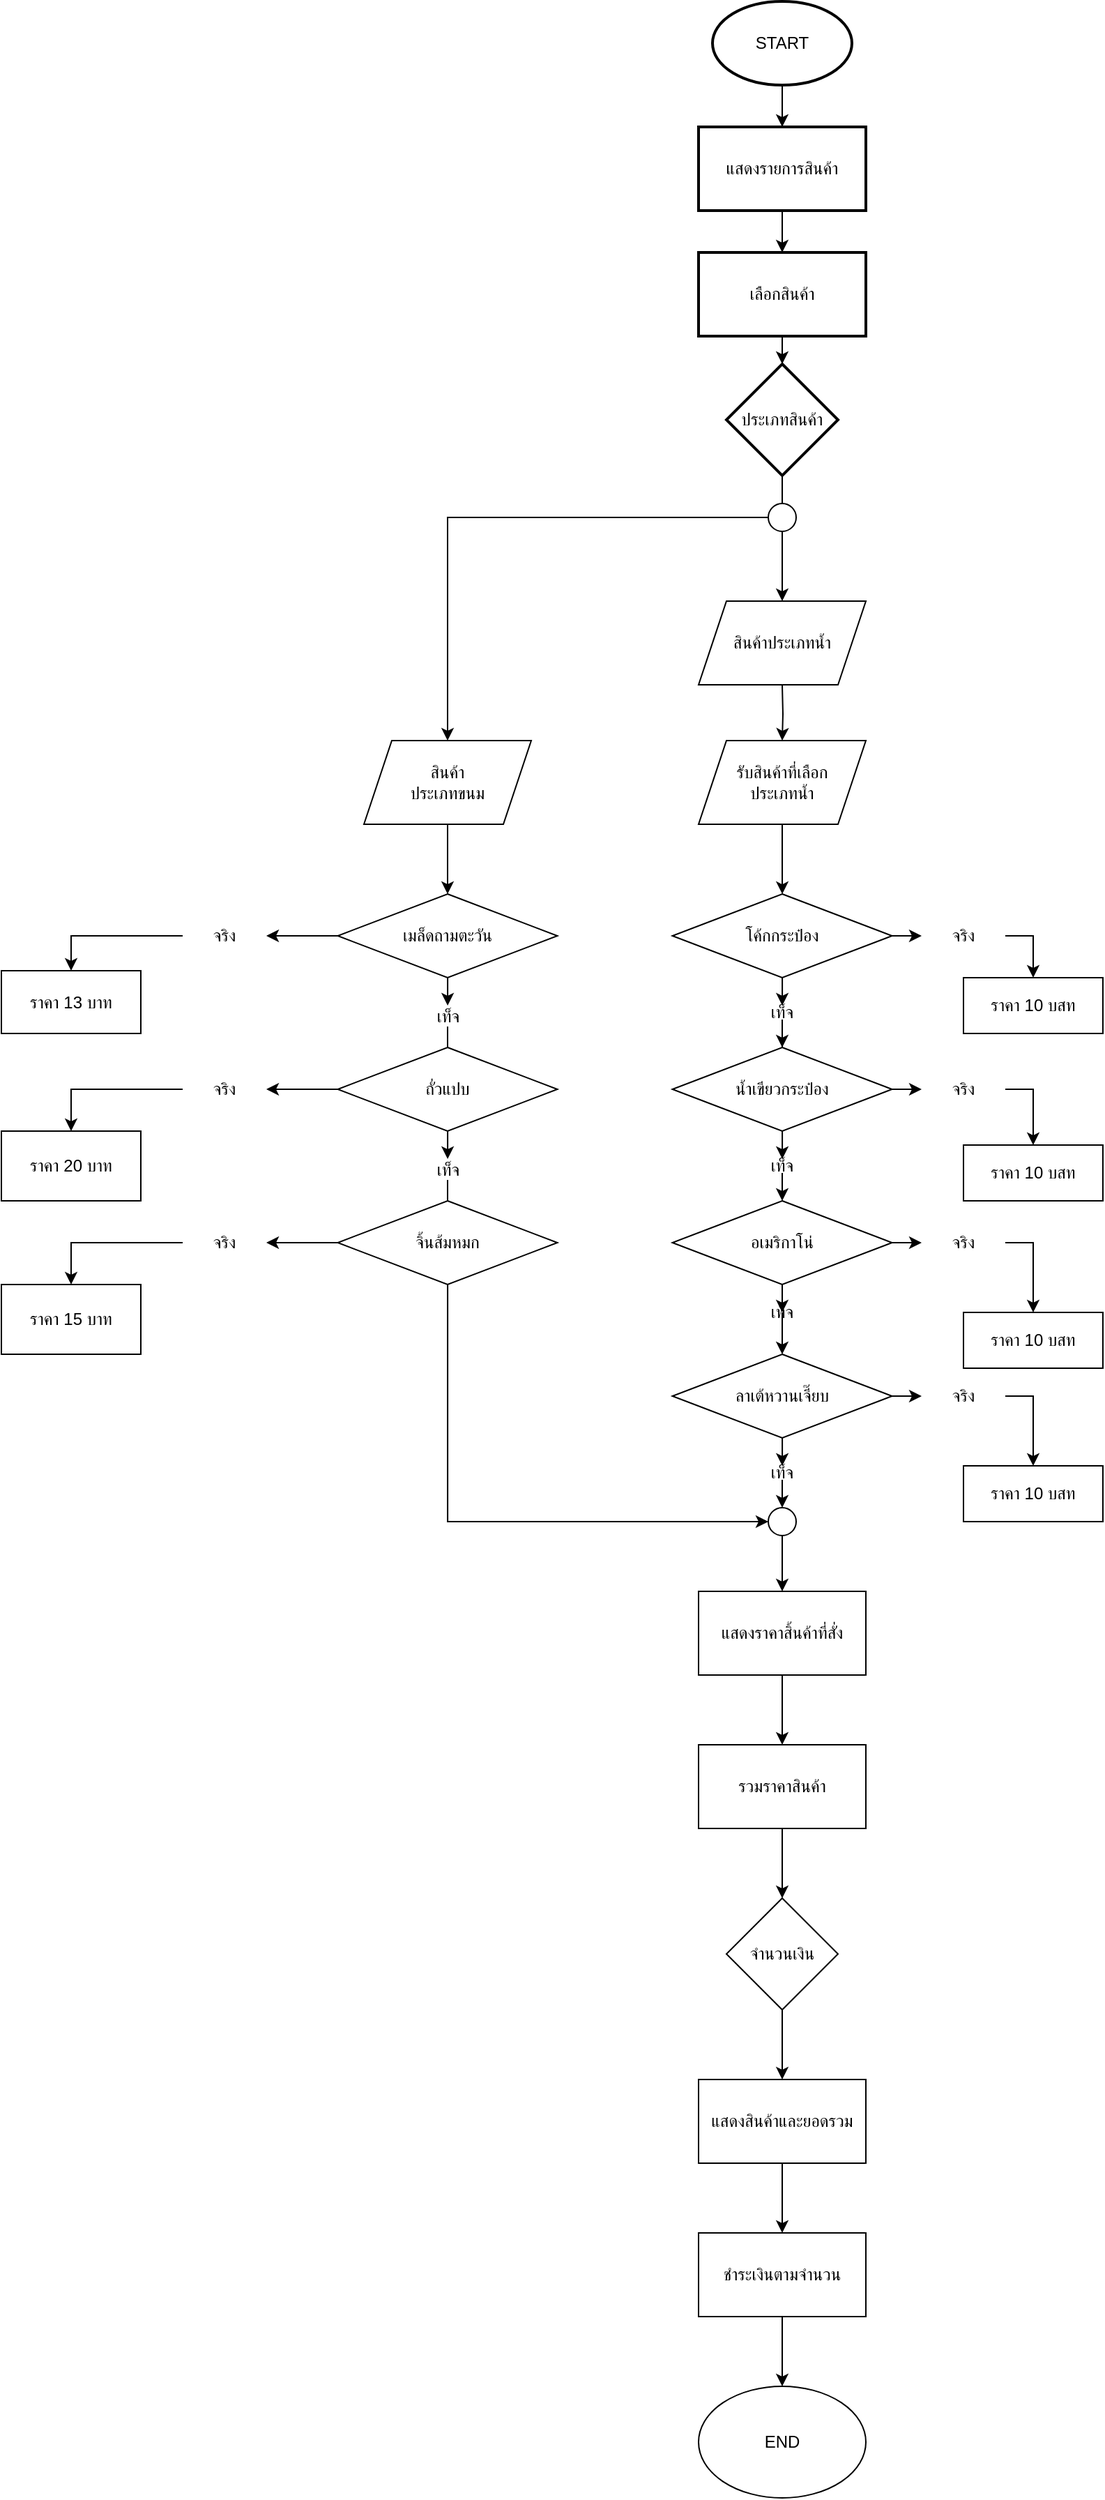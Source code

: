 <mxfile version="28.0.4">
  <diagram name="Page-1" id="8rPsWBiPgR1p9Z0tsS2F">
    <mxGraphModel dx="1749" dy="2696" grid="1" gridSize="10" guides="1" tooltips="1" connect="1" arrows="1" fold="1" page="1" pageScale="1" pageWidth="850" pageHeight="1100" math="0" shadow="0">
      <root>
        <mxCell id="0" />
        <mxCell id="1" parent="0" />
        <mxCell id="0CcPAtf6RlM9wCup1yob-133" value="" style="edgeStyle=orthogonalEdgeStyle;rounded=0;orthogonalLoop=1;jettySize=auto;html=1;" edge="1" parent="1" source="0CcPAtf6RlM9wCup1yob-1" target="0CcPAtf6RlM9wCup1yob-132">
          <mxGeometry relative="1" as="geometry" />
        </mxCell>
        <mxCell id="0CcPAtf6RlM9wCup1yob-1" value="START" style="strokeWidth=2;html=1;shape=mxgraph.flowchart.start_1;whiteSpace=wrap;" vertex="1" parent="1">
          <mxGeometry x="370" y="-2160" width="100" height="60" as="geometry" />
        </mxCell>
        <mxCell id="0CcPAtf6RlM9wCup1yob-135" value="" style="edgeStyle=orthogonalEdgeStyle;rounded=0;orthogonalLoop=1;jettySize=auto;html=1;" edge="1" parent="1" source="0CcPAtf6RlM9wCup1yob-132" target="0CcPAtf6RlM9wCup1yob-134">
          <mxGeometry relative="1" as="geometry" />
        </mxCell>
        <mxCell id="0CcPAtf6RlM9wCup1yob-132" value="แสดงรายการสินค้า" style="whiteSpace=wrap;html=1;strokeWidth=2;" vertex="1" parent="1">
          <mxGeometry x="360" y="-2070" width="120" height="60" as="geometry" />
        </mxCell>
        <mxCell id="0CcPAtf6RlM9wCup1yob-153" value="" style="edgeStyle=orthogonalEdgeStyle;rounded=0;orthogonalLoop=1;jettySize=auto;html=1;" edge="1" parent="1" source="0CcPAtf6RlM9wCup1yob-134" target="0CcPAtf6RlM9wCup1yob-152">
          <mxGeometry relative="1" as="geometry" />
        </mxCell>
        <mxCell id="0CcPAtf6RlM9wCup1yob-134" value="เลือกสินค้า" style="whiteSpace=wrap;html=1;strokeWidth=2;" vertex="1" parent="1">
          <mxGeometry x="360" y="-1980" width="120" height="60" as="geometry" />
        </mxCell>
        <mxCell id="0CcPAtf6RlM9wCup1yob-154" style="edgeStyle=orthogonalEdgeStyle;rounded=0;orthogonalLoop=1;jettySize=auto;html=1;entryX=0.5;entryY=0;entryDx=0;entryDy=0;" edge="1" parent="1" source="0CcPAtf6RlM9wCup1yob-152" target="0CcPAtf6RlM9wCup1yob-158">
          <mxGeometry relative="1" as="geometry">
            <mxPoint x="530" y="-1770" as="targetPoint" />
          </mxGeometry>
        </mxCell>
        <mxCell id="0CcPAtf6RlM9wCup1yob-152" value="ประเภทสินค้า" style="rhombus;whiteSpace=wrap;html=1;strokeWidth=2;" vertex="1" parent="1">
          <mxGeometry x="380" y="-1900" width="80" height="80" as="geometry" />
        </mxCell>
        <mxCell id="0CcPAtf6RlM9wCup1yob-158" value="สินค้าประเภทนํ้า" style="shape=parallelogram;perimeter=parallelogramPerimeter;whiteSpace=wrap;html=1;fixedSize=1;" vertex="1" parent="1">
          <mxGeometry x="360" y="-1730" width="120" height="60" as="geometry" />
        </mxCell>
        <mxCell id="0CcPAtf6RlM9wCup1yob-168" value="" style="edgeStyle=orthogonalEdgeStyle;rounded=0;orthogonalLoop=1;jettySize=auto;html=1;" edge="1" parent="1" target="0CcPAtf6RlM9wCup1yob-167">
          <mxGeometry relative="1" as="geometry">
            <mxPoint x="420" y="-1670" as="sourcePoint" />
          </mxGeometry>
        </mxCell>
        <mxCell id="0CcPAtf6RlM9wCup1yob-175" value="" style="edgeStyle=orthogonalEdgeStyle;rounded=0;orthogonalLoop=1;jettySize=auto;html=1;" edge="1" parent="1" source="0CcPAtf6RlM9wCup1yob-167" target="0CcPAtf6RlM9wCup1yob-174">
          <mxGeometry relative="1" as="geometry" />
        </mxCell>
        <mxCell id="0CcPAtf6RlM9wCup1yob-167" value="รับสินค้าที่เลือก&lt;div&gt;ประเภทนํ้า&lt;/div&gt;" style="shape=parallelogram;perimeter=parallelogramPerimeter;whiteSpace=wrap;html=1;fixedSize=1;" vertex="1" parent="1">
          <mxGeometry x="360" y="-1630" width="120" height="60" as="geometry" />
        </mxCell>
        <mxCell id="0CcPAtf6RlM9wCup1yob-186" value="" style="edgeStyle=orthogonalEdgeStyle;rounded=0;orthogonalLoop=1;jettySize=auto;html=1;" edge="1" parent="1" source="0CcPAtf6RlM9wCup1yob-201" target="0CcPAtf6RlM9wCup1yob-185">
          <mxGeometry relative="1" as="geometry">
            <Array as="points">
              <mxPoint x="600" y="-1490" />
            </Array>
          </mxGeometry>
        </mxCell>
        <mxCell id="0CcPAtf6RlM9wCup1yob-174" value="โค้กกระป๋อง" style="rhombus;whiteSpace=wrap;html=1;" vertex="1" parent="1">
          <mxGeometry x="341.25" y="-1520" width="157.5" height="60" as="geometry" />
        </mxCell>
        <mxCell id="0CcPAtf6RlM9wCup1yob-179" value="" style="edgeStyle=orthogonalEdgeStyle;rounded=0;orthogonalLoop=1;jettySize=auto;html=1;" edge="1" parent="1" source="0CcPAtf6RlM9wCup1yob-220" target="0CcPAtf6RlM9wCup1yob-178">
          <mxGeometry relative="1" as="geometry" />
        </mxCell>
        <mxCell id="0CcPAtf6RlM9wCup1yob-189" style="edgeStyle=orthogonalEdgeStyle;rounded=0;orthogonalLoop=1;jettySize=auto;html=1;entryX=0.5;entryY=0;entryDx=0;entryDy=0;" edge="1" parent="1" source="0CcPAtf6RlM9wCup1yob-206" target="0CcPAtf6RlM9wCup1yob-187">
          <mxGeometry relative="1" as="geometry">
            <Array as="points">
              <mxPoint x="600" y="-1380" />
            </Array>
          </mxGeometry>
        </mxCell>
        <mxCell id="0CcPAtf6RlM9wCup1yob-209" style="edgeStyle=orthogonalEdgeStyle;rounded=0;orthogonalLoop=1;jettySize=auto;html=1;" edge="1" parent="1" source="0CcPAtf6RlM9wCup1yob-176" target="0CcPAtf6RlM9wCup1yob-206">
          <mxGeometry relative="1" as="geometry" />
        </mxCell>
        <mxCell id="0CcPAtf6RlM9wCup1yob-176" value="นํ้าเขียวกระป๋อง" style="rhombus;whiteSpace=wrap;html=1;" vertex="1" parent="1">
          <mxGeometry x="341.25" y="-1410" width="157.5" height="60" as="geometry" />
        </mxCell>
        <mxCell id="0CcPAtf6RlM9wCup1yob-181" value="" style="edgeStyle=orthogonalEdgeStyle;rounded=0;orthogonalLoop=1;jettySize=auto;html=1;" edge="1" parent="1" source="0CcPAtf6RlM9wCup1yob-222" target="0CcPAtf6RlM9wCup1yob-180">
          <mxGeometry relative="1" as="geometry" />
        </mxCell>
        <mxCell id="0CcPAtf6RlM9wCup1yob-192" style="edgeStyle=orthogonalEdgeStyle;rounded=0;orthogonalLoop=1;jettySize=auto;html=1;entryX=0.5;entryY=0;entryDx=0;entryDy=0;" edge="1" parent="1" source="0CcPAtf6RlM9wCup1yob-210" target="0CcPAtf6RlM9wCup1yob-190">
          <mxGeometry relative="1" as="geometry">
            <Array as="points">
              <mxPoint x="600" y="-1270" />
            </Array>
          </mxGeometry>
        </mxCell>
        <mxCell id="0CcPAtf6RlM9wCup1yob-212" style="edgeStyle=orthogonalEdgeStyle;rounded=0;orthogonalLoop=1;jettySize=auto;html=1;" edge="1" parent="1" source="0CcPAtf6RlM9wCup1yob-178" target="0CcPAtf6RlM9wCup1yob-210">
          <mxGeometry relative="1" as="geometry" />
        </mxCell>
        <mxCell id="0CcPAtf6RlM9wCup1yob-178" value="อเมริกาโน่" style="rhombus;whiteSpace=wrap;html=1;" vertex="1" parent="1">
          <mxGeometry x="341.25" y="-1300" width="157.5" height="60" as="geometry" />
        </mxCell>
        <mxCell id="0CcPAtf6RlM9wCup1yob-183" value="" style="edgeStyle=orthogonalEdgeStyle;rounded=0;orthogonalLoop=1;jettySize=auto;html=1;" edge="1" parent="1" source="0CcPAtf6RlM9wCup1yob-224">
          <mxGeometry relative="1" as="geometry">
            <mxPoint x="420.083" y="-1079.968" as="targetPoint" />
          </mxGeometry>
        </mxCell>
        <mxCell id="0CcPAtf6RlM9wCup1yob-198" style="edgeStyle=orthogonalEdgeStyle;rounded=0;orthogonalLoop=1;jettySize=auto;html=1;entryX=0.5;entryY=0;entryDx=0;entryDy=0;" edge="1" parent="1" source="0CcPAtf6RlM9wCup1yob-213" target="0CcPAtf6RlM9wCup1yob-195">
          <mxGeometry relative="1" as="geometry">
            <Array as="points">
              <mxPoint x="600" y="-1160" />
            </Array>
          </mxGeometry>
        </mxCell>
        <mxCell id="0CcPAtf6RlM9wCup1yob-215" style="edgeStyle=orthogonalEdgeStyle;rounded=0;orthogonalLoop=1;jettySize=auto;html=1;" edge="1" parent="1" source="0CcPAtf6RlM9wCup1yob-180" target="0CcPAtf6RlM9wCup1yob-213">
          <mxGeometry relative="1" as="geometry" />
        </mxCell>
        <mxCell id="0CcPAtf6RlM9wCup1yob-180" value="ลาเต้หวานเจี๊ยบ" style="rhombus;whiteSpace=wrap;html=1;" vertex="1" parent="1">
          <mxGeometry x="341.25" y="-1190" width="157.5" height="60" as="geometry" />
        </mxCell>
        <mxCell id="0CcPAtf6RlM9wCup1yob-185" value="ราคา 10 บสท" style="whiteSpace=wrap;html=1;" vertex="1" parent="1">
          <mxGeometry x="550" y="-1460" width="100" height="40" as="geometry" />
        </mxCell>
        <mxCell id="0CcPAtf6RlM9wCup1yob-187" value="ราคา 10 บสท" style="whiteSpace=wrap;html=1;" vertex="1" parent="1">
          <mxGeometry x="550" y="-1340" width="100" height="40" as="geometry" />
        </mxCell>
        <mxCell id="0CcPAtf6RlM9wCup1yob-190" value="ราคา 10 บสท" style="whiteSpace=wrap;html=1;" vertex="1" parent="1">
          <mxGeometry x="550" y="-1220" width="100" height="40" as="geometry" />
        </mxCell>
        <mxCell id="0CcPAtf6RlM9wCup1yob-195" value="ราคา 10 บสท" style="whiteSpace=wrap;html=1;" vertex="1" parent="1">
          <mxGeometry x="550" y="-1110" width="100" height="40" as="geometry" />
        </mxCell>
        <mxCell id="0CcPAtf6RlM9wCup1yob-202" value="" style="edgeStyle=orthogonalEdgeStyle;rounded=0;orthogonalLoop=1;jettySize=auto;html=1;" edge="1" parent="1" source="0CcPAtf6RlM9wCup1yob-174" target="0CcPAtf6RlM9wCup1yob-201">
          <mxGeometry relative="1" as="geometry">
            <mxPoint x="499" y="-1490" as="sourcePoint" />
            <mxPoint x="600" y="-1460" as="targetPoint" />
            <Array as="points" />
          </mxGeometry>
        </mxCell>
        <mxCell id="0CcPAtf6RlM9wCup1yob-201" value="จริง" style="text;html=1;align=center;verticalAlign=middle;whiteSpace=wrap;rounded=0;" vertex="1" parent="1">
          <mxGeometry x="520" y="-1505" width="60" height="30" as="geometry" />
        </mxCell>
        <mxCell id="0CcPAtf6RlM9wCup1yob-206" value="จริง" style="text;html=1;align=center;verticalAlign=middle;whiteSpace=wrap;rounded=0;" vertex="1" parent="1">
          <mxGeometry x="520" y="-1395" width="60" height="30" as="geometry" />
        </mxCell>
        <mxCell id="0CcPAtf6RlM9wCup1yob-210" value="จริง" style="text;html=1;align=center;verticalAlign=middle;whiteSpace=wrap;rounded=0;" vertex="1" parent="1">
          <mxGeometry x="520" y="-1285" width="60" height="30" as="geometry" />
        </mxCell>
        <mxCell id="0CcPAtf6RlM9wCup1yob-213" value="จริง" style="text;html=1;align=center;verticalAlign=middle;whiteSpace=wrap;rounded=0;" vertex="1" parent="1">
          <mxGeometry x="520" y="-1175" width="60" height="30" as="geometry" />
        </mxCell>
        <mxCell id="0CcPAtf6RlM9wCup1yob-217" value="" style="edgeStyle=orthogonalEdgeStyle;rounded=0;orthogonalLoop=1;jettySize=auto;html=1;" edge="1" parent="1" source="0CcPAtf6RlM9wCup1yob-174" target="0CcPAtf6RlM9wCup1yob-216">
          <mxGeometry relative="1" as="geometry">
            <mxPoint x="420" y="-1460" as="sourcePoint" />
            <mxPoint x="420" y="-1410" as="targetPoint" />
          </mxGeometry>
        </mxCell>
        <mxCell id="0CcPAtf6RlM9wCup1yob-219" style="edgeStyle=orthogonalEdgeStyle;rounded=0;orthogonalLoop=1;jettySize=auto;html=1;entryX=0.5;entryY=0;entryDx=0;entryDy=0;" edge="1" parent="1" source="0CcPAtf6RlM9wCup1yob-216" target="0CcPAtf6RlM9wCup1yob-176">
          <mxGeometry relative="1" as="geometry" />
        </mxCell>
        <mxCell id="0CcPAtf6RlM9wCup1yob-216" value="เท็จ" style="text;html=1;align=center;verticalAlign=middle;whiteSpace=wrap;rounded=0;" vertex="1" parent="1">
          <mxGeometry x="400" y="-1440" width="40" height="10" as="geometry" />
        </mxCell>
        <mxCell id="0CcPAtf6RlM9wCup1yob-221" value="" style="edgeStyle=orthogonalEdgeStyle;rounded=0;orthogonalLoop=1;jettySize=auto;html=1;" edge="1" parent="1" source="0CcPAtf6RlM9wCup1yob-176" target="0CcPAtf6RlM9wCup1yob-220">
          <mxGeometry relative="1" as="geometry">
            <mxPoint x="420" y="-1350" as="sourcePoint" />
            <mxPoint x="420" y="-1300" as="targetPoint" />
          </mxGeometry>
        </mxCell>
        <mxCell id="0CcPAtf6RlM9wCup1yob-220" value="เท็จ" style="text;html=1;align=center;verticalAlign=middle;whiteSpace=wrap;rounded=0;" vertex="1" parent="1">
          <mxGeometry x="400" y="-1330" width="40" height="10" as="geometry" />
        </mxCell>
        <mxCell id="0CcPAtf6RlM9wCup1yob-223" value="" style="edgeStyle=orthogonalEdgeStyle;rounded=0;orthogonalLoop=1;jettySize=auto;html=1;" edge="1" parent="1" source="0CcPAtf6RlM9wCup1yob-178" target="0CcPAtf6RlM9wCup1yob-222">
          <mxGeometry relative="1" as="geometry">
            <mxPoint x="420" y="-1240" as="sourcePoint" />
            <mxPoint x="420" y="-1190" as="targetPoint" />
          </mxGeometry>
        </mxCell>
        <mxCell id="0CcPAtf6RlM9wCup1yob-222" value="เท็จ" style="text;html=1;align=center;verticalAlign=middle;whiteSpace=wrap;rounded=0;" vertex="1" parent="1">
          <mxGeometry x="400" y="-1220" width="40" as="geometry" />
        </mxCell>
        <mxCell id="0CcPAtf6RlM9wCup1yob-225" value="" style="edgeStyle=orthogonalEdgeStyle;rounded=0;orthogonalLoop=1;jettySize=auto;html=1;" edge="1" parent="1" source="0CcPAtf6RlM9wCup1yob-180" target="0CcPAtf6RlM9wCup1yob-224">
          <mxGeometry relative="1" as="geometry">
            <mxPoint x="420" y="-1130" as="sourcePoint" />
            <mxPoint x="420" y="-1080" as="targetPoint" />
          </mxGeometry>
        </mxCell>
        <mxCell id="0CcPAtf6RlM9wCup1yob-224" value="เท็จ" style="text;html=1;align=center;verticalAlign=middle;whiteSpace=wrap;rounded=0;" vertex="1" parent="1">
          <mxGeometry x="400" y="-1110" width="40" height="10" as="geometry" />
        </mxCell>
        <mxCell id="0CcPAtf6RlM9wCup1yob-234" value="" style="edgeStyle=orthogonalEdgeStyle;rounded=0;orthogonalLoop=1;jettySize=auto;html=1;" edge="1" parent="1" source="0CcPAtf6RlM9wCup1yob-226" target="0CcPAtf6RlM9wCup1yob-233">
          <mxGeometry relative="1" as="geometry" />
        </mxCell>
        <mxCell id="0CcPAtf6RlM9wCup1yob-226" value="" style="ellipse;whiteSpace=wrap;html=1;" vertex="1" parent="1">
          <mxGeometry x="410" y="-1080" width="20" height="20" as="geometry" />
        </mxCell>
        <mxCell id="0CcPAtf6RlM9wCup1yob-298" style="edgeStyle=orthogonalEdgeStyle;rounded=0;orthogonalLoop=1;jettySize=auto;html=1;entryX=0.5;entryY=0;entryDx=0;entryDy=0;" edge="1" parent="1" source="0CcPAtf6RlM9wCup1yob-231" target="0CcPAtf6RlM9wCup1yob-280">
          <mxGeometry relative="1" as="geometry" />
        </mxCell>
        <mxCell id="0CcPAtf6RlM9wCup1yob-231" value="" style="ellipse;whiteSpace=wrap;html=1;aspect=fixed;" vertex="1" parent="1">
          <mxGeometry x="410" y="-1800" width="20" height="20" as="geometry" />
        </mxCell>
        <mxCell id="0CcPAtf6RlM9wCup1yob-325" value="" style="edgeStyle=orthogonalEdgeStyle;rounded=0;orthogonalLoop=1;jettySize=auto;html=1;" edge="1" parent="1" source="0CcPAtf6RlM9wCup1yob-233" target="0CcPAtf6RlM9wCup1yob-324">
          <mxGeometry relative="1" as="geometry" />
        </mxCell>
        <mxCell id="0CcPAtf6RlM9wCup1yob-233" value="แสดงราคาสิ้นค้าที่สั่ง" style="whiteSpace=wrap;html=1;" vertex="1" parent="1">
          <mxGeometry x="360" y="-1020" width="120" height="60" as="geometry" />
        </mxCell>
        <mxCell id="0CcPAtf6RlM9wCup1yob-279" style="edgeStyle=orthogonalEdgeStyle;rounded=0;orthogonalLoop=1;jettySize=auto;html=1;entryX=0.5;entryY=0;entryDx=0;entryDy=0;" edge="1" parent="1" source="0CcPAtf6RlM9wCup1yob-280" target="0CcPAtf6RlM9wCup1yob-283">
          <mxGeometry relative="1" as="geometry" />
        </mxCell>
        <mxCell id="0CcPAtf6RlM9wCup1yob-280" value="สินค้า&lt;div&gt;ประเภทขนม&lt;/div&gt;" style="shape=parallelogram;perimeter=parallelogramPerimeter;whiteSpace=wrap;html=1;fixedSize=1;" vertex="1" parent="1">
          <mxGeometry x="120" y="-1630" width="120" height="60" as="geometry" />
        </mxCell>
        <mxCell id="0CcPAtf6RlM9wCup1yob-281" value="" style="edgeStyle=orthogonalEdgeStyle;rounded=0;orthogonalLoop=1;jettySize=auto;html=1;" edge="1" parent="1" source="0CcPAtf6RlM9wCup1yob-316" target="0CcPAtf6RlM9wCup1yob-286">
          <mxGeometry relative="1" as="geometry" />
        </mxCell>
        <mxCell id="0CcPAtf6RlM9wCup1yob-282" value="" style="edgeStyle=orthogonalEdgeStyle;rounded=0;orthogonalLoop=1;jettySize=auto;html=1;" edge="1" parent="1" source="0CcPAtf6RlM9wCup1yob-297" target="0CcPAtf6RlM9wCup1yob-289">
          <mxGeometry relative="1" as="geometry" />
        </mxCell>
        <mxCell id="0CcPAtf6RlM9wCup1yob-283" value="เมล็ดถามตะวัน" style="rhombus;whiteSpace=wrap;html=1;" vertex="1" parent="1">
          <mxGeometry x="101.25" y="-1520" width="157.5" height="60" as="geometry" />
        </mxCell>
        <mxCell id="0CcPAtf6RlM9wCup1yob-284" value="" style="edgeStyle=orthogonalEdgeStyle;rounded=0;orthogonalLoop=1;jettySize=auto;html=1;" edge="1" parent="1" source="0CcPAtf6RlM9wCup1yob-320" target="0CcPAtf6RlM9wCup1yob-288">
          <mxGeometry relative="1" as="geometry" />
        </mxCell>
        <mxCell id="0CcPAtf6RlM9wCup1yob-285" value="" style="edgeStyle=orthogonalEdgeStyle;rounded=0;orthogonalLoop=1;jettySize=auto;html=1;" edge="1" parent="1" source="0CcPAtf6RlM9wCup1yob-295" target="0CcPAtf6RlM9wCup1yob-290">
          <mxGeometry relative="1" as="geometry" />
        </mxCell>
        <mxCell id="0CcPAtf6RlM9wCup1yob-286" value="ถั่วแปบ" style="rhombus;whiteSpace=wrap;html=1;" vertex="1" parent="1">
          <mxGeometry x="101.25" y="-1410" width="157.5" height="60" as="geometry" />
        </mxCell>
        <mxCell id="0CcPAtf6RlM9wCup1yob-299" style="edgeStyle=orthogonalEdgeStyle;rounded=0;orthogonalLoop=1;jettySize=auto;html=1;entryX=0;entryY=0.5;entryDx=0;entryDy=0;" edge="1" parent="1" source="0CcPAtf6RlM9wCup1yob-288" target="0CcPAtf6RlM9wCup1yob-226">
          <mxGeometry relative="1" as="geometry">
            <Array as="points">
              <mxPoint x="180" y="-1070" />
            </Array>
          </mxGeometry>
        </mxCell>
        <mxCell id="0CcPAtf6RlM9wCup1yob-306" style="edgeStyle=orthogonalEdgeStyle;rounded=0;orthogonalLoop=1;jettySize=auto;html=1;entryX=0.5;entryY=0;entryDx=0;entryDy=0;" edge="1" parent="1" source="0CcPAtf6RlM9wCup1yob-307" target="0CcPAtf6RlM9wCup1yob-291">
          <mxGeometry relative="1" as="geometry" />
        </mxCell>
        <mxCell id="0CcPAtf6RlM9wCup1yob-309" style="edgeStyle=orthogonalEdgeStyle;rounded=0;orthogonalLoop=1;jettySize=auto;html=1;entryX=1;entryY=0.5;entryDx=0;entryDy=0;" edge="1" parent="1" source="0CcPAtf6RlM9wCup1yob-288" target="0CcPAtf6RlM9wCup1yob-307">
          <mxGeometry relative="1" as="geometry" />
        </mxCell>
        <mxCell id="0CcPAtf6RlM9wCup1yob-288" value="จิ้นส้มหมก" style="rhombus;whiteSpace=wrap;html=1;" vertex="1" parent="1">
          <mxGeometry x="101.25" y="-1300" width="157.5" height="60" as="geometry" />
        </mxCell>
        <mxCell id="0CcPAtf6RlM9wCup1yob-289" value="ราคา 13 บาท" style="whiteSpace=wrap;html=1;" vertex="1" parent="1">
          <mxGeometry x="-140" y="-1465" width="100" height="45" as="geometry" />
        </mxCell>
        <mxCell id="0CcPAtf6RlM9wCup1yob-290" value="ราคา 20 บาท" style="whiteSpace=wrap;html=1;" vertex="1" parent="1">
          <mxGeometry x="-140" y="-1350" width="100" height="50" as="geometry" />
        </mxCell>
        <mxCell id="0CcPAtf6RlM9wCup1yob-291" value="ราคา 15 บาท" style="whiteSpace=wrap;html=1;" vertex="1" parent="1">
          <mxGeometry x="-140" y="-1240" width="100" height="50" as="geometry" />
        </mxCell>
        <mxCell id="0CcPAtf6RlM9wCup1yob-294" value="" style="edgeStyle=orthogonalEdgeStyle;rounded=0;orthogonalLoop=1;jettySize=auto;html=1;" edge="1" parent="1" source="0CcPAtf6RlM9wCup1yob-286" target="0CcPAtf6RlM9wCup1yob-295">
          <mxGeometry relative="1" as="geometry">
            <mxPoint x="101" y="-1330" as="sourcePoint" />
            <mxPoint x="-80" y="-1280" as="targetPoint" />
          </mxGeometry>
        </mxCell>
        <mxCell id="0CcPAtf6RlM9wCup1yob-295" value="จริง" style="text;html=1;align=center;verticalAlign=middle;whiteSpace=wrap;rounded=0;" vertex="1" parent="1">
          <mxGeometry x="-10" y="-1395" width="60" height="30" as="geometry" />
        </mxCell>
        <mxCell id="0CcPAtf6RlM9wCup1yob-296" value="" style="edgeStyle=orthogonalEdgeStyle;rounded=0;orthogonalLoop=1;jettySize=auto;html=1;" edge="1" parent="1" source="0CcPAtf6RlM9wCup1yob-283" target="0CcPAtf6RlM9wCup1yob-297">
          <mxGeometry relative="1" as="geometry">
            <mxPoint x="101" y="-1460" as="sourcePoint" />
            <mxPoint x="-80" y="-1420" as="targetPoint" />
          </mxGeometry>
        </mxCell>
        <mxCell id="0CcPAtf6RlM9wCup1yob-297" value="จริง" style="text;html=1;align=center;verticalAlign=middle;whiteSpace=wrap;rounded=0;" vertex="1" parent="1">
          <mxGeometry x="-10" y="-1505" width="60" height="30" as="geometry" />
        </mxCell>
        <mxCell id="0CcPAtf6RlM9wCup1yob-307" value="จริง" style="text;html=1;align=center;verticalAlign=middle;whiteSpace=wrap;rounded=0;" vertex="1" parent="1">
          <mxGeometry x="-10" y="-1285" width="60" height="30" as="geometry" />
        </mxCell>
        <mxCell id="0CcPAtf6RlM9wCup1yob-317" value="" style="edgeStyle=orthogonalEdgeStyle;rounded=0;orthogonalLoop=1;jettySize=auto;html=1;" edge="1" parent="1" source="0CcPAtf6RlM9wCup1yob-283" target="0CcPAtf6RlM9wCup1yob-316">
          <mxGeometry relative="1" as="geometry">
            <mxPoint x="180" y="-1460" as="sourcePoint" />
            <mxPoint x="180" y="-1410" as="targetPoint" />
          </mxGeometry>
        </mxCell>
        <mxCell id="0CcPAtf6RlM9wCup1yob-316" value="เท็จ" style="text;html=1;align=center;verticalAlign=middle;whiteSpace=wrap;rounded=0;" vertex="1" parent="1">
          <mxGeometry x="167.5" y="-1440" width="25" height="15" as="geometry" />
        </mxCell>
        <mxCell id="0CcPAtf6RlM9wCup1yob-321" value="" style="edgeStyle=orthogonalEdgeStyle;rounded=0;orthogonalLoop=1;jettySize=auto;html=1;" edge="1" parent="1" source="0CcPAtf6RlM9wCup1yob-286" target="0CcPAtf6RlM9wCup1yob-320">
          <mxGeometry relative="1" as="geometry">
            <mxPoint x="180" y="-1350" as="sourcePoint" />
            <mxPoint x="180" y="-1300" as="targetPoint" />
          </mxGeometry>
        </mxCell>
        <mxCell id="0CcPAtf6RlM9wCup1yob-320" value="เท็จ" style="text;html=1;align=center;verticalAlign=middle;whiteSpace=wrap;rounded=0;" vertex="1" parent="1">
          <mxGeometry x="167.5" y="-1330" width="25" height="15" as="geometry" />
        </mxCell>
        <mxCell id="0CcPAtf6RlM9wCup1yob-327" value="" style="edgeStyle=orthogonalEdgeStyle;rounded=0;orthogonalLoop=1;jettySize=auto;html=1;" edge="1" parent="1" source="0CcPAtf6RlM9wCup1yob-324" target="0CcPAtf6RlM9wCup1yob-326">
          <mxGeometry relative="1" as="geometry" />
        </mxCell>
        <mxCell id="0CcPAtf6RlM9wCup1yob-324" value="รวมราคาสินค้า" style="whiteSpace=wrap;html=1;" vertex="1" parent="1">
          <mxGeometry x="360" y="-910" width="120" height="60" as="geometry" />
        </mxCell>
        <mxCell id="0CcPAtf6RlM9wCup1yob-329" value="" style="edgeStyle=orthogonalEdgeStyle;rounded=0;orthogonalLoop=1;jettySize=auto;html=1;" edge="1" parent="1" source="0CcPAtf6RlM9wCup1yob-326" target="0CcPAtf6RlM9wCup1yob-328">
          <mxGeometry relative="1" as="geometry" />
        </mxCell>
        <mxCell id="0CcPAtf6RlM9wCup1yob-326" value="จำนวนเงิน" style="rhombus;whiteSpace=wrap;html=1;" vertex="1" parent="1">
          <mxGeometry x="380" y="-800" width="80" height="80" as="geometry" />
        </mxCell>
        <mxCell id="0CcPAtf6RlM9wCup1yob-331" value="" style="edgeStyle=orthogonalEdgeStyle;rounded=0;orthogonalLoop=1;jettySize=auto;html=1;" edge="1" parent="1" source="0CcPAtf6RlM9wCup1yob-328" target="0CcPAtf6RlM9wCup1yob-330">
          <mxGeometry relative="1" as="geometry" />
        </mxCell>
        <mxCell id="0CcPAtf6RlM9wCup1yob-328" value="แสดงสินค้าและยอดรวม" style="whiteSpace=wrap;html=1;" vertex="1" parent="1">
          <mxGeometry x="360" y="-670" width="120" height="60" as="geometry" />
        </mxCell>
        <mxCell id="0CcPAtf6RlM9wCup1yob-335" style="edgeStyle=orthogonalEdgeStyle;rounded=0;orthogonalLoop=1;jettySize=auto;html=1;" edge="1" parent="1" source="0CcPAtf6RlM9wCup1yob-330" target="0CcPAtf6RlM9wCup1yob-334">
          <mxGeometry relative="1" as="geometry" />
        </mxCell>
        <mxCell id="0CcPAtf6RlM9wCup1yob-330" value="ชำระเงินตามจำนวน" style="whiteSpace=wrap;html=1;" vertex="1" parent="1">
          <mxGeometry x="360" y="-560" width="120" height="60" as="geometry" />
        </mxCell>
        <mxCell id="0CcPAtf6RlM9wCup1yob-334" value="END" style="ellipse;whiteSpace=wrap;html=1;" vertex="1" parent="1">
          <mxGeometry x="360" y="-450" width="120" height="80" as="geometry" />
        </mxCell>
      </root>
    </mxGraphModel>
  </diagram>
</mxfile>
